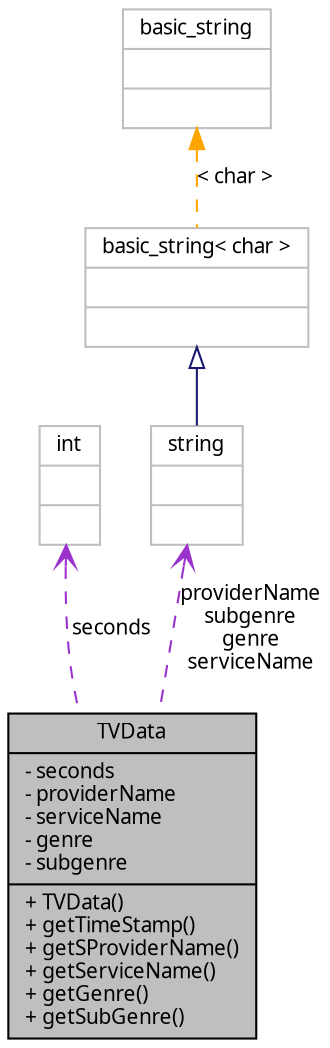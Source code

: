 digraph G
{
  edge [fontname="FreeSans.ttf",fontsize=10,labelfontname="FreeSans.ttf",labelfontsize=10];
  node [fontname="FreeSans.ttf",fontsize=10,shape=record];
  Node1 [label="{TVData\n|- seconds\l- providerName\l- serviceName\l- genre\l- subgenre\l|+ TVData()\l+ getTimeStamp()\l+ getSProviderName()\l+ getServiceName()\l+ getGenre()\l+ getSubGenre()\l}",height=0.2,width=0.4,color="black", fillcolor="grey75", style="filled" fontcolor="black"];
  Node2 -> Node1 [dir=back,color="darkorchid3",fontsize=10,style="dashed",label="seconds",arrowtail="open",fontname="FreeSans.ttf"];
  Node2 [label="{int\n||}",height=0.2,width=0.4,color="grey75", fillcolor="white", style="filled"];
  Node3 -> Node1 [dir=back,color="darkorchid3",fontsize=10,style="dashed",label="providerName\nsubgenre\ngenre\nserviceName",arrowtail="open",fontname="FreeSans.ttf"];
  Node3 [label="{string\n||}",height=0.2,width=0.4,color="grey75", fillcolor="white", style="filled",tooltip="STL class."];
  Node4 -> Node3 [dir=back,color="midnightblue",fontsize=10,style="solid",arrowtail="empty",fontname="FreeSans.ttf"];
  Node4 [label="{basic_string\< char \>\n||}",height=0.2,width=0.4,color="grey75", fillcolor="white", style="filled"];
  Node5 -> Node4 [dir=back,color="orange",fontsize=10,style="dashed",label="\< char \>",fontname="FreeSans.ttf"];
  Node5 [label="{basic_string\n||}",height=0.2,width=0.4,color="grey75", fillcolor="white", style="filled",tooltip="STL class."];
}
